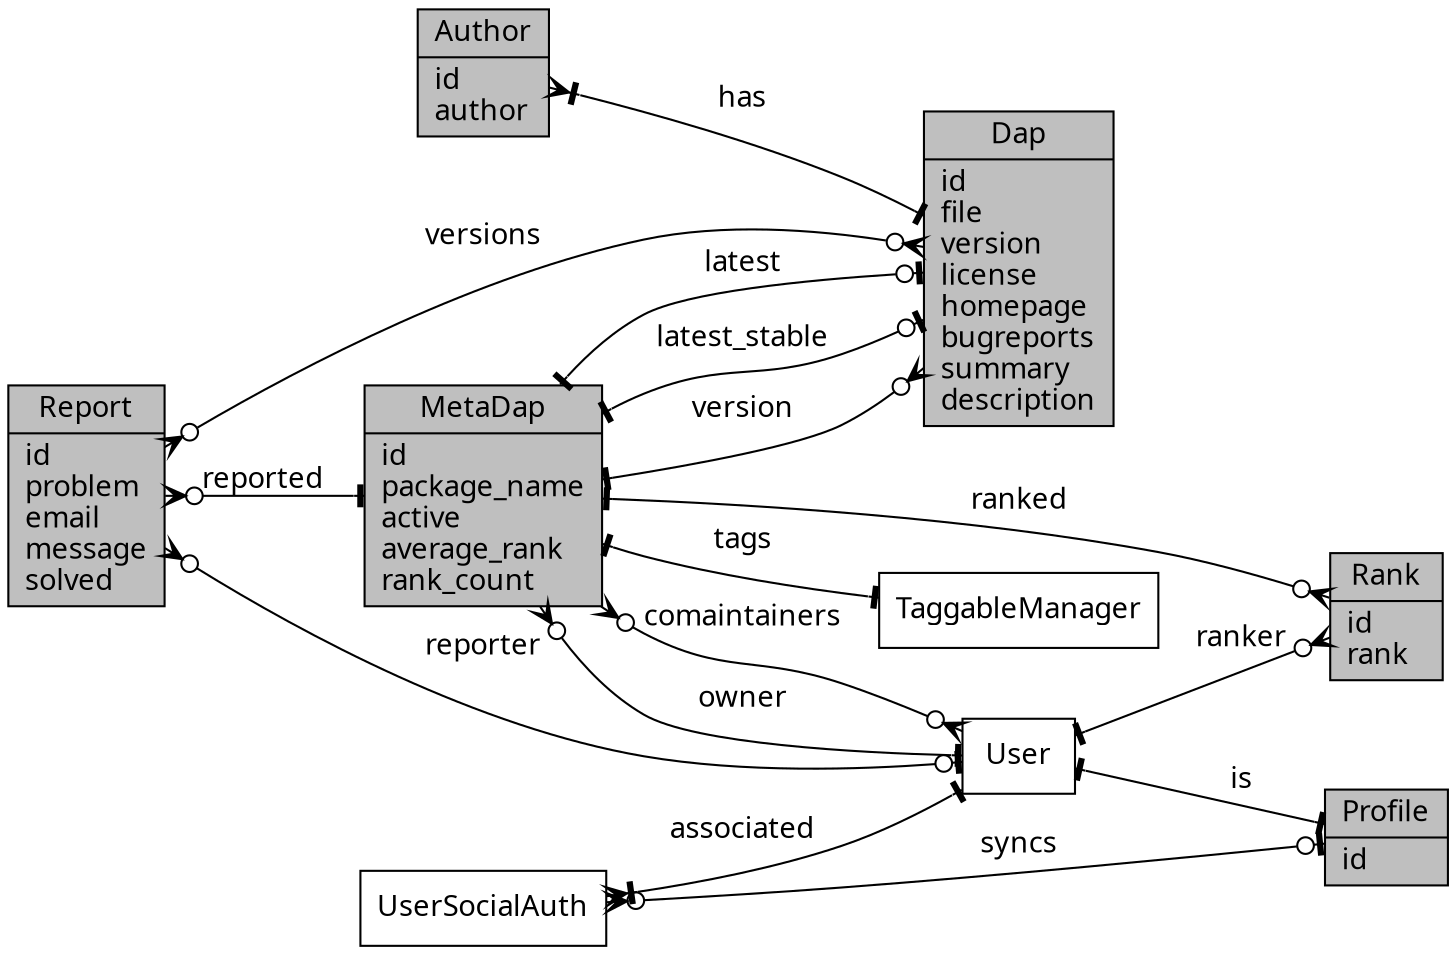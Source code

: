 digraph ER {
  rankdir=LR;
  node [shape=record, fillcolor=grey75, style=filled, fontname="Linux Libertine Display O"];
    MetaDap[label="MetaDap|id\lpackage_name\lactive\laverage_rank\lrank_count\l"];
    Dap[label="Dap|id\lfile\lversion\llicense\lhomepage\lbugreports\lsummary\ldescription\l"];
    Author[label="Author|id\lauthor\l"];
    Profile[label="Profile|id\l"];
    Rank[label="Rank|id\lrank\l"];
    Report[label="Report|id\lproblem\lemail\lmessage\lsolved\l"];
  node [fillcolor=white];
    User;
    UserSocialAuth;
    TaggableManager;
  edge[dir=both, labelfontname="Linux Libertine Display O", fontname="Linux Libertine Display O"];
  User -> Profile [arrowhead=tee arrowtail=tee, label="is"];
  MetaDap -> User [arrowhead=tee arrowtail=crowodot, label="owner"];
  MetaDap -> User [arrowhead=crowodot arrowtail=crowodot, label="comaintainers"];
  MetaDap -> Dap [arrowhead=crowodot arrowtail=tee, label="version"];
  MetaDap -> Dap [arrowhead=teeodot arrowtail=tee, label="latest"];
  MetaDap -> Dap [arrowhead=teeodot arrowtail=tee, label="latest_stable"];
  Author -> Dap [arrowhead=tee arrowtail=crowtee, label="has"];
  Rank -> MetaDap [arrowhead=tee arrowtail=crowodot, label="ranked"];
  User -> Rank [arrowhead=crowodot arrowtail=tee, label="ranker"];
  UserSocialAuth -> Profile [arrowhead=teeodot arrowtail=crowodot, label="syncs"];
  UserSocialAuth -> User [arrowhead=tee arrowtail=crowtee, label="associated"];
  MetaDap -> TaggableManager [arrowhead=tee arrowtail=tee, label="tags"];
  Report -> MetaDap [arrowhead=tee arrowtail=crowodot, label="reported"];
  Report -> User [arrowhead=teeodot arrowtail=crowodot, label="reporter"];
  Report -> Dap [arrowhead=crowodot arrowtail=crowodot, label="versions"];
}
